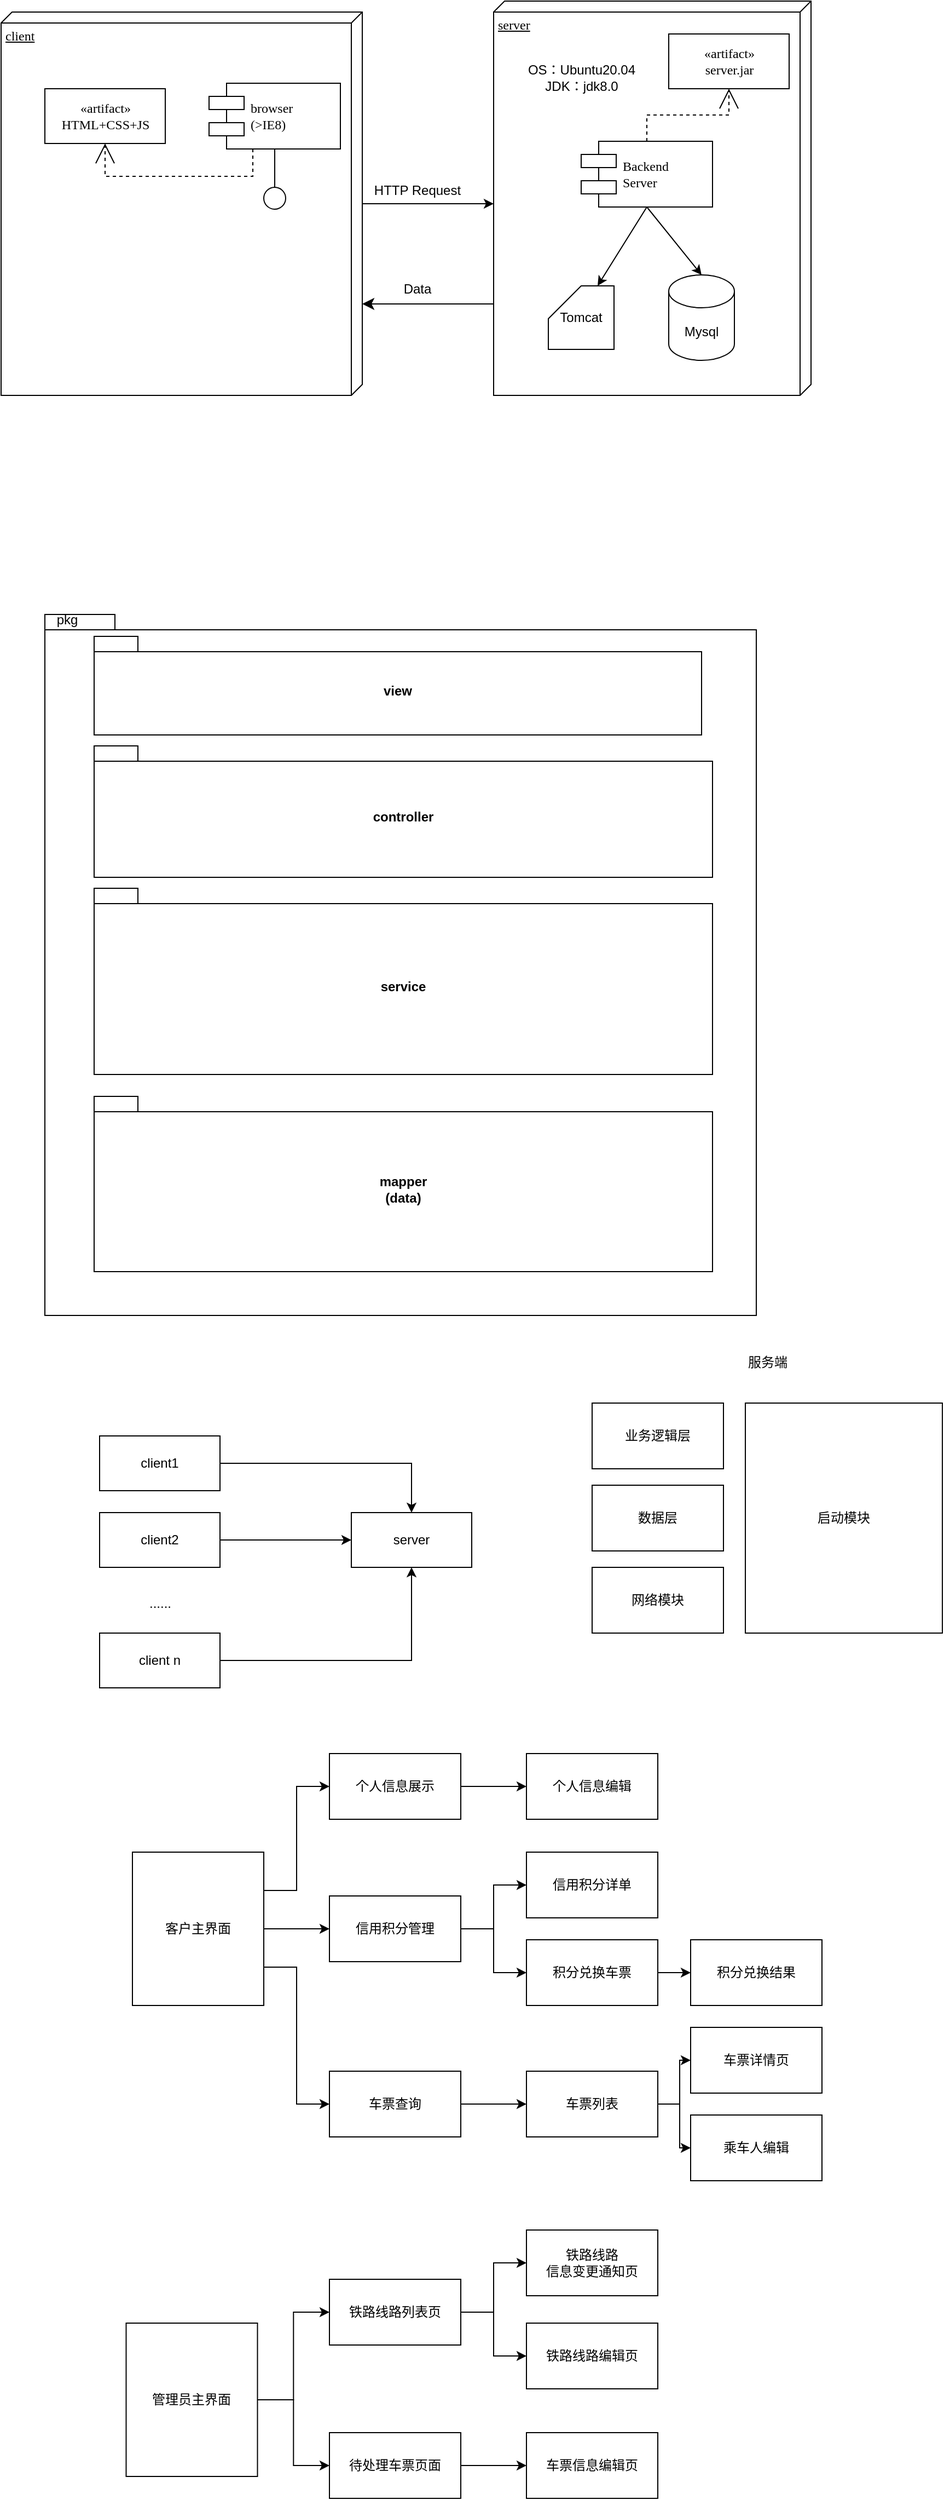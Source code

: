 <mxfile version="21.2.1" type="github">
  <diagram name="Page-1" id="5f0bae14-7c28-e335-631c-24af17079c00">
    <mxGraphModel dx="1400" dy="750" grid="1" gridSize="10" guides="1" tooltips="1" connect="1" arrows="1" fold="1" page="1" pageScale="1" pageWidth="1100" pageHeight="850" background="none" math="0" shadow="0">
      <root>
        <mxCell id="0" />
        <mxCell id="1" parent="0" />
        <mxCell id="ADbLzRabFqIskUaag4cb-22" style="edgeStyle=orthogonalEdgeStyle;rounded=0;orthogonalLoop=1;jettySize=auto;html=1;entryX=0;entryY=0;entryDx=185;entryDy=290;entryPerimeter=0;" edge="1" parent="1" source="39150e848f15840c-1" target="39150e848f15840c-2">
          <mxGeometry relative="1" as="geometry" />
        </mxCell>
        <mxCell id="39150e848f15840c-1" value="client" style="verticalAlign=top;align=left;spacingTop=8;spacingLeft=2;spacingRight=12;shape=cube;size=10;direction=south;fontStyle=4;html=1;rounded=0;shadow=0;comic=0;labelBackgroundColor=none;strokeWidth=1;fontFamily=Verdana;fontSize=12" parent="1" vertex="1">
          <mxGeometry x="120" y="70" width="330" height="350" as="geometry" />
        </mxCell>
        <mxCell id="39150e848f15840c-2" value="server" style="verticalAlign=top;align=left;spacingTop=8;spacingLeft=2;spacingRight=12;shape=cube;size=10;direction=south;fontStyle=4;html=1;rounded=0;shadow=0;comic=0;labelBackgroundColor=none;strokeWidth=1;fontFamily=Verdana;fontSize=12" parent="1" vertex="1">
          <mxGeometry x="570" y="60" width="290" height="360" as="geometry" />
        </mxCell>
        <mxCell id="39150e848f15840c-4" value="«artifact»&lt;br&gt;HTML+CSS+JS" style="html=1;rounded=0;shadow=0;comic=0;labelBackgroundColor=none;strokeWidth=1;fontFamily=Verdana;fontSize=12;align=center;" parent="1" vertex="1">
          <mxGeometry x="160" y="140" width="110" height="50" as="geometry" />
        </mxCell>
        <mxCell id="39150e848f15840c-5" value="browser&lt;br&gt;(&amp;gt;IE8)" style="shape=component;align=left;spacingLeft=36;rounded=0;shadow=0;comic=0;labelBackgroundColor=none;strokeWidth=1;fontFamily=Verdana;fontSize=12;html=1;" parent="1" vertex="1">
          <mxGeometry x="310" y="135" width="120" height="60" as="geometry" />
        </mxCell>
        <mxCell id="39150e848f15840c-6" value="" style="ellipse;whiteSpace=wrap;html=1;rounded=0;shadow=0;comic=0;labelBackgroundColor=none;strokeWidth=1;fontFamily=Verdana;fontSize=12;align=center;" parent="1" vertex="1">
          <mxGeometry x="360" y="230" width="20" height="20" as="geometry" />
        </mxCell>
        <mxCell id="39150e848f15840c-7" value="Backend &lt;br&gt;Server" style="shape=component;align=left;spacingLeft=36;rounded=0;shadow=0;comic=0;labelBackgroundColor=none;strokeWidth=1;fontFamily=Verdana;fontSize=12;html=1;" parent="1" vertex="1">
          <mxGeometry x="650" y="188" width="120" height="60" as="geometry" />
        </mxCell>
        <mxCell id="39150e848f15840c-8" value="«artifact»&lt;br style=&quot;border-color: var(--border-color);&quot;&gt;server.jar" style="html=1;rounded=0;shadow=0;comic=0;labelBackgroundColor=none;strokeWidth=1;fontFamily=Verdana;fontSize=12;align=center;" parent="1" vertex="1">
          <mxGeometry x="730" y="90" width="110" height="50" as="geometry" />
        </mxCell>
        <mxCell id="39150e848f15840c-14" style="edgeStyle=elbowEdgeStyle;rounded=0;html=1;labelBackgroundColor=none;startArrow=none;startFill=0;startSize=8;endArrow=none;endFill=0;endSize=16;fontFamily=Verdana;fontSize=12;" parent="1" source="39150e848f15840c-6" target="39150e848f15840c-5" edge="1">
          <mxGeometry relative="1" as="geometry" />
        </mxCell>
        <mxCell id="39150e848f15840c-15" style="edgeStyle=orthogonalEdgeStyle;rounded=0;html=1;labelBackgroundColor=none;startArrow=none;startFill=0;startSize=8;endArrow=open;endFill=0;endSize=16;fontFamily=Verdana;fontSize=12;dashed=1;" parent="1" source="39150e848f15840c-5" target="39150e848f15840c-4" edge="1">
          <mxGeometry relative="1" as="geometry">
            <Array as="points">
              <mxPoint x="350" y="220" />
              <mxPoint x="215" y="220" />
            </Array>
          </mxGeometry>
        </mxCell>
        <mxCell id="39150e848f15840c-16" style="edgeStyle=orthogonalEdgeStyle;rounded=0;html=1;dashed=1;labelBackgroundColor=none;startArrow=none;startFill=0;startSize=8;endArrow=open;endFill=0;endSize=16;fontFamily=Verdana;fontSize=12;" parent="1" source="39150e848f15840c-7" target="39150e848f15840c-8" edge="1">
          <mxGeometry relative="1" as="geometry" />
        </mxCell>
        <mxCell id="ADbLzRabFqIskUaag4cb-1" value="" style="shape=folder;fontStyle=1;spacingTop=10;tabWidth=40;tabHeight=14;tabPosition=left;html=1;whiteSpace=wrap;" vertex="1" parent="1">
          <mxGeometry x="160" y="620" width="650" height="640" as="geometry" />
        </mxCell>
        <mxCell id="ADbLzRabFqIskUaag4cb-2" value="view" style="shape=folder;fontStyle=1;spacingTop=10;tabWidth=40;tabHeight=14;tabPosition=left;html=1;whiteSpace=wrap;" vertex="1" parent="1">
          <mxGeometry x="205" y="640" width="555" height="90" as="geometry" />
        </mxCell>
        <mxCell id="ADbLzRabFqIskUaag4cb-3" value="controller" style="shape=folder;fontStyle=1;spacingTop=10;tabWidth=40;tabHeight=14;tabPosition=left;html=1;whiteSpace=wrap;" vertex="1" parent="1">
          <mxGeometry x="205" y="740" width="565" height="120" as="geometry" />
        </mxCell>
        <mxCell id="ADbLzRabFqIskUaag4cb-4" value="service" style="shape=folder;fontStyle=1;spacingTop=10;tabWidth=40;tabHeight=14;tabPosition=left;html=1;whiteSpace=wrap;" vertex="1" parent="1">
          <mxGeometry x="205" y="870" width="565" height="170" as="geometry" />
        </mxCell>
        <mxCell id="ADbLzRabFqIskUaag4cb-5" value="mapper&lt;br&gt;(data)" style="shape=folder;fontStyle=1;spacingTop=10;tabWidth=40;tabHeight=14;tabPosition=left;html=1;whiteSpace=wrap;" vertex="1" parent="1">
          <mxGeometry x="205" y="1060" width="565" height="160" as="geometry" />
        </mxCell>
        <mxCell id="ADbLzRabFqIskUaag4cb-6" value="pkg" style="text;html=1;align=center;verticalAlign=middle;resizable=0;points=[];autosize=1;strokeColor=none;fillColor=none;" vertex="1" parent="1">
          <mxGeometry x="160" y="610" width="40" height="30" as="geometry" />
        </mxCell>
        <mxCell id="ADbLzRabFqIskUaag4cb-18" value="" style="edgeStyle=orthogonalEdgeStyle;rounded=0;orthogonalLoop=1;jettySize=auto;html=1;" edge="1" parent="1" source="ADbLzRabFqIskUaag4cb-12" target="ADbLzRabFqIskUaag4cb-17">
          <mxGeometry relative="1" as="geometry" />
        </mxCell>
        <mxCell id="ADbLzRabFqIskUaag4cb-12" value="client1" style="html=1;whiteSpace=wrap;" vertex="1" parent="1">
          <mxGeometry x="210" y="1370" width="110" height="50" as="geometry" />
        </mxCell>
        <mxCell id="ADbLzRabFqIskUaag4cb-19" style="edgeStyle=orthogonalEdgeStyle;rounded=0;orthogonalLoop=1;jettySize=auto;html=1;entryX=0;entryY=0.5;entryDx=0;entryDy=0;" edge="1" parent="1" source="ADbLzRabFqIskUaag4cb-13" target="ADbLzRabFqIskUaag4cb-17">
          <mxGeometry relative="1" as="geometry" />
        </mxCell>
        <mxCell id="ADbLzRabFqIskUaag4cb-13" value="client2" style="html=1;whiteSpace=wrap;" vertex="1" parent="1">
          <mxGeometry x="210" y="1440" width="110" height="50" as="geometry" />
        </mxCell>
        <mxCell id="ADbLzRabFqIskUaag4cb-20" style="edgeStyle=orthogonalEdgeStyle;rounded=0;orthogonalLoop=1;jettySize=auto;html=1;entryX=0.5;entryY=1;entryDx=0;entryDy=0;" edge="1" parent="1" source="ADbLzRabFqIskUaag4cb-14" target="ADbLzRabFqIskUaag4cb-17">
          <mxGeometry relative="1" as="geometry" />
        </mxCell>
        <mxCell id="ADbLzRabFqIskUaag4cb-14" value="client n" style="html=1;whiteSpace=wrap;" vertex="1" parent="1">
          <mxGeometry x="210" y="1550" width="110" height="50" as="geometry" />
        </mxCell>
        <mxCell id="ADbLzRabFqIskUaag4cb-16" value="......" style="text;html=1;align=center;verticalAlign=middle;resizable=0;points=[];autosize=1;strokeColor=none;fillColor=none;" vertex="1" parent="1">
          <mxGeometry x="245" y="1508" width="40" height="30" as="geometry" />
        </mxCell>
        <mxCell id="ADbLzRabFqIskUaag4cb-17" value="server" style="html=1;whiteSpace=wrap;" vertex="1" parent="1">
          <mxGeometry x="440" y="1440" width="110" height="50" as="geometry" />
        </mxCell>
        <mxCell id="ADbLzRabFqIskUaag4cb-21" value="" style="shape=image;verticalLabelPosition=bottom;labelBackgroundColor=default;verticalAlign=top;aspect=fixed;imageAspect=0;image=https://www.google.cn/chrome/static/images/chrome-logo-m100.svg;" vertex="1" parent="1">
          <mxGeometry x="354.25" y="224.25" width="31.5" height="31.5" as="geometry" />
        </mxCell>
        <mxCell id="ADbLzRabFqIskUaag4cb-23" value="HTTP Request" style="text;html=1;align=center;verticalAlign=middle;resizable=0;points=[];autosize=1;strokeColor=none;fillColor=none;" vertex="1" parent="1">
          <mxGeometry x="450" y="218" width="100" height="30" as="geometry" />
        </mxCell>
        <mxCell id="ADbLzRabFqIskUaag4cb-25" value="" style="edgeStyle=segmentEdgeStyle;endArrow=classic;html=1;curved=0;rounded=0;endSize=8;startSize=8;exitX=0.768;exitY=0.999;exitDx=0;exitDy=0;exitPerimeter=0;" edge="1" parent="1" source="39150e848f15840c-2" target="39150e848f15840c-1">
          <mxGeometry width="50" height="50" relative="1" as="geometry">
            <mxPoint x="490" y="360" as="sourcePoint" />
            <mxPoint x="540" y="310" as="targetPoint" />
          </mxGeometry>
        </mxCell>
        <mxCell id="ADbLzRabFqIskUaag4cb-26" value="Data" style="text;html=1;align=center;verticalAlign=middle;resizable=0;points=[];autosize=1;strokeColor=none;fillColor=none;" vertex="1" parent="1">
          <mxGeometry x="475" y="308" width="50" height="30" as="geometry" />
        </mxCell>
        <mxCell id="ADbLzRabFqIskUaag4cb-27" value="Mysql" style="shape=cylinder3;whiteSpace=wrap;html=1;boundedLbl=1;backgroundOutline=1;size=15;" vertex="1" parent="1">
          <mxGeometry x="730" y="310" width="60" height="78" as="geometry" />
        </mxCell>
        <mxCell id="ADbLzRabFqIskUaag4cb-28" value="Tomcat" style="shape=card;whiteSpace=wrap;html=1;" vertex="1" parent="1">
          <mxGeometry x="620" y="320" width="60" height="58" as="geometry" />
        </mxCell>
        <mxCell id="ADbLzRabFqIskUaag4cb-29" value="" style="endArrow=classic;html=1;rounded=0;exitX=0.5;exitY=1;exitDx=0;exitDy=0;entryX=0;entryY=0;entryDx=45;entryDy=0;entryPerimeter=0;" edge="1" parent="1" source="39150e848f15840c-7" target="ADbLzRabFqIskUaag4cb-28">
          <mxGeometry width="50" height="50" relative="1" as="geometry">
            <mxPoint x="600" y="320" as="sourcePoint" />
            <mxPoint x="650" y="270" as="targetPoint" />
          </mxGeometry>
        </mxCell>
        <mxCell id="ADbLzRabFqIskUaag4cb-30" value="" style="endArrow=classic;html=1;rounded=0;entryX=0.5;entryY=0;entryDx=0;entryDy=0;entryPerimeter=0;exitX=0.5;exitY=1;exitDx=0;exitDy=0;" edge="1" parent="1" source="39150e848f15840c-7" target="ADbLzRabFqIskUaag4cb-27">
          <mxGeometry width="50" height="50" relative="1" as="geometry">
            <mxPoint x="770" y="290" as="sourcePoint" />
            <mxPoint x="820" y="240" as="targetPoint" />
          </mxGeometry>
        </mxCell>
        <mxCell id="ADbLzRabFqIskUaag4cb-31" value="OS：Ubuntu20.04&lt;br&gt;JDK：jdk8.0" style="text;html=1;align=center;verticalAlign=middle;resizable=0;points=[];autosize=1;strokeColor=none;fillColor=none;" vertex="1" parent="1">
          <mxGeometry x="590" y="110" width="120" height="40" as="geometry" />
        </mxCell>
        <mxCell id="ADbLzRabFqIskUaag4cb-32" value="业务逻辑层" style="rounded=0;whiteSpace=wrap;html=1;" vertex="1" parent="1">
          <mxGeometry x="660" y="1340" width="120" height="60" as="geometry" />
        </mxCell>
        <mxCell id="ADbLzRabFqIskUaag4cb-33" value="网络模块" style="rounded=0;whiteSpace=wrap;html=1;" vertex="1" parent="1">
          <mxGeometry x="660" y="1490" width="120" height="60" as="geometry" />
        </mxCell>
        <mxCell id="ADbLzRabFqIskUaag4cb-34" value="启动模块" style="rounded=0;whiteSpace=wrap;html=1;" vertex="1" parent="1">
          <mxGeometry x="800" y="1340" width="180" height="210" as="geometry" />
        </mxCell>
        <mxCell id="ADbLzRabFqIskUaag4cb-35" value="服务端" style="text;html=1;align=center;verticalAlign=middle;resizable=0;points=[];autosize=1;strokeColor=none;fillColor=none;" vertex="1" parent="1">
          <mxGeometry x="790" y="1288" width="60" height="30" as="geometry" />
        </mxCell>
        <mxCell id="ADbLzRabFqIskUaag4cb-36" value="数据层" style="rounded=0;whiteSpace=wrap;html=1;" vertex="1" parent="1">
          <mxGeometry x="660" y="1415" width="120" height="60" as="geometry" />
        </mxCell>
        <mxCell id="ADbLzRabFqIskUaag4cb-55" style="edgeStyle=orthogonalEdgeStyle;rounded=0;orthogonalLoop=1;jettySize=auto;html=1;entryX=0;entryY=0.5;entryDx=0;entryDy=0;exitX=1;exitY=0.25;exitDx=0;exitDy=0;" edge="1" parent="1" source="ADbLzRabFqIskUaag4cb-37" target="ADbLzRabFqIskUaag4cb-38">
          <mxGeometry relative="1" as="geometry" />
        </mxCell>
        <mxCell id="ADbLzRabFqIskUaag4cb-59" style="edgeStyle=orthogonalEdgeStyle;rounded=0;orthogonalLoop=1;jettySize=auto;html=1;entryX=0;entryY=0.5;entryDx=0;entryDy=0;" edge="1" parent="1" source="ADbLzRabFqIskUaag4cb-37" target="ADbLzRabFqIskUaag4cb-39">
          <mxGeometry relative="1" as="geometry" />
        </mxCell>
        <mxCell id="ADbLzRabFqIskUaag4cb-63" style="edgeStyle=orthogonalEdgeStyle;rounded=0;orthogonalLoop=1;jettySize=auto;html=1;entryX=0;entryY=0.5;entryDx=0;entryDy=0;exitX=1;exitY=0.75;exitDx=0;exitDy=0;" edge="1" parent="1" source="ADbLzRabFqIskUaag4cb-37" target="ADbLzRabFqIskUaag4cb-40">
          <mxGeometry relative="1" as="geometry" />
        </mxCell>
        <mxCell id="ADbLzRabFqIskUaag4cb-37" value="客户主界面" style="rounded=0;whiteSpace=wrap;html=1;" vertex="1" parent="1">
          <mxGeometry x="240" y="1750" width="120" height="140" as="geometry" />
        </mxCell>
        <mxCell id="ADbLzRabFqIskUaag4cb-56" style="edgeStyle=orthogonalEdgeStyle;rounded=0;orthogonalLoop=1;jettySize=auto;html=1;entryX=0;entryY=0.5;entryDx=0;entryDy=0;" edge="1" parent="1" source="ADbLzRabFqIskUaag4cb-38" target="ADbLzRabFqIskUaag4cb-41">
          <mxGeometry relative="1" as="geometry" />
        </mxCell>
        <mxCell id="ADbLzRabFqIskUaag4cb-38" value="个人信息展示" style="rounded=0;whiteSpace=wrap;html=1;" vertex="1" parent="1">
          <mxGeometry x="420" y="1660" width="120" height="60" as="geometry" />
        </mxCell>
        <mxCell id="ADbLzRabFqIskUaag4cb-60" style="edgeStyle=orthogonalEdgeStyle;rounded=0;orthogonalLoop=1;jettySize=auto;html=1;entryX=0;entryY=0.5;entryDx=0;entryDy=0;" edge="1" parent="1" source="ADbLzRabFqIskUaag4cb-39" target="ADbLzRabFqIskUaag4cb-42">
          <mxGeometry relative="1" as="geometry" />
        </mxCell>
        <mxCell id="ADbLzRabFqIskUaag4cb-61" style="edgeStyle=orthogonalEdgeStyle;rounded=0;orthogonalLoop=1;jettySize=auto;html=1;" edge="1" parent="1" source="ADbLzRabFqIskUaag4cb-39" target="ADbLzRabFqIskUaag4cb-43">
          <mxGeometry relative="1" as="geometry" />
        </mxCell>
        <mxCell id="ADbLzRabFqIskUaag4cb-39" value="信用积分管理" style="rounded=0;whiteSpace=wrap;html=1;" vertex="1" parent="1">
          <mxGeometry x="420" y="1790" width="120" height="60" as="geometry" />
        </mxCell>
        <mxCell id="ADbLzRabFqIskUaag4cb-64" style="edgeStyle=orthogonalEdgeStyle;rounded=0;orthogonalLoop=1;jettySize=auto;html=1;entryX=0;entryY=0.5;entryDx=0;entryDy=0;" edge="1" parent="1" source="ADbLzRabFqIskUaag4cb-40" target="ADbLzRabFqIskUaag4cb-45">
          <mxGeometry relative="1" as="geometry" />
        </mxCell>
        <mxCell id="ADbLzRabFqIskUaag4cb-40" value="车票查询" style="rounded=0;whiteSpace=wrap;html=1;" vertex="1" parent="1">
          <mxGeometry x="420" y="1950" width="120" height="60" as="geometry" />
        </mxCell>
        <mxCell id="ADbLzRabFqIskUaag4cb-41" value="个人信息编辑" style="rounded=0;whiteSpace=wrap;html=1;" vertex="1" parent="1">
          <mxGeometry x="600" y="1660" width="120" height="60" as="geometry" />
        </mxCell>
        <mxCell id="ADbLzRabFqIskUaag4cb-42" value="信用积分详单" style="rounded=0;whiteSpace=wrap;html=1;" vertex="1" parent="1">
          <mxGeometry x="600" y="1750" width="120" height="60" as="geometry" />
        </mxCell>
        <mxCell id="ADbLzRabFqIskUaag4cb-62" style="edgeStyle=orthogonalEdgeStyle;rounded=0;orthogonalLoop=1;jettySize=auto;html=1;" edge="1" parent="1" source="ADbLzRabFqIskUaag4cb-43" target="ADbLzRabFqIskUaag4cb-44">
          <mxGeometry relative="1" as="geometry" />
        </mxCell>
        <mxCell id="ADbLzRabFqIskUaag4cb-43" value="积分兑换车票" style="rounded=0;whiteSpace=wrap;html=1;" vertex="1" parent="1">
          <mxGeometry x="600" y="1830" width="120" height="60" as="geometry" />
        </mxCell>
        <mxCell id="ADbLzRabFqIskUaag4cb-44" value="积分兑换结果" style="rounded=0;whiteSpace=wrap;html=1;" vertex="1" parent="1">
          <mxGeometry x="750" y="1830" width="120" height="60" as="geometry" />
        </mxCell>
        <mxCell id="ADbLzRabFqIskUaag4cb-65" style="edgeStyle=orthogonalEdgeStyle;rounded=0;orthogonalLoop=1;jettySize=auto;html=1;" edge="1" parent="1" source="ADbLzRabFqIskUaag4cb-45" target="ADbLzRabFqIskUaag4cb-46">
          <mxGeometry relative="1" as="geometry" />
        </mxCell>
        <mxCell id="ADbLzRabFqIskUaag4cb-66" style="edgeStyle=orthogonalEdgeStyle;rounded=0;orthogonalLoop=1;jettySize=auto;html=1;" edge="1" parent="1" source="ADbLzRabFqIskUaag4cb-45" target="ADbLzRabFqIskUaag4cb-47">
          <mxGeometry relative="1" as="geometry" />
        </mxCell>
        <mxCell id="ADbLzRabFqIskUaag4cb-45" value="车票列表" style="rounded=0;whiteSpace=wrap;html=1;" vertex="1" parent="1">
          <mxGeometry x="600" y="1950" width="120" height="60" as="geometry" />
        </mxCell>
        <mxCell id="ADbLzRabFqIskUaag4cb-46" value="车票详情页" style="rounded=0;whiteSpace=wrap;html=1;" vertex="1" parent="1">
          <mxGeometry x="750" y="1910" width="120" height="60" as="geometry" />
        </mxCell>
        <mxCell id="ADbLzRabFqIskUaag4cb-47" value="乘车人编辑" style="rounded=0;whiteSpace=wrap;html=1;" vertex="1" parent="1">
          <mxGeometry x="750" y="1990" width="120" height="60" as="geometry" />
        </mxCell>
        <mxCell id="ADbLzRabFqIskUaag4cb-67" style="edgeStyle=orthogonalEdgeStyle;rounded=0;orthogonalLoop=1;jettySize=auto;html=1;entryX=0;entryY=0.5;entryDx=0;entryDy=0;" edge="1" parent="1" source="ADbLzRabFqIskUaag4cb-49" target="ADbLzRabFqIskUaag4cb-50">
          <mxGeometry relative="1" as="geometry" />
        </mxCell>
        <mxCell id="ADbLzRabFqIskUaag4cb-68" style="edgeStyle=orthogonalEdgeStyle;rounded=0;orthogonalLoop=1;jettySize=auto;html=1;" edge="1" parent="1" source="ADbLzRabFqIskUaag4cb-49" target="ADbLzRabFqIskUaag4cb-53">
          <mxGeometry relative="1" as="geometry" />
        </mxCell>
        <mxCell id="ADbLzRabFqIskUaag4cb-49" value="管理员主界面" style="rounded=0;whiteSpace=wrap;html=1;" vertex="1" parent="1">
          <mxGeometry x="234.25" y="2180" width="120" height="140" as="geometry" />
        </mxCell>
        <mxCell id="ADbLzRabFqIskUaag4cb-69" style="edgeStyle=orthogonalEdgeStyle;rounded=0;orthogonalLoop=1;jettySize=auto;html=1;entryX=0;entryY=0.5;entryDx=0;entryDy=0;" edge="1" parent="1" source="ADbLzRabFqIskUaag4cb-50" target="ADbLzRabFqIskUaag4cb-51">
          <mxGeometry relative="1" as="geometry" />
        </mxCell>
        <mxCell id="ADbLzRabFqIskUaag4cb-70" style="edgeStyle=orthogonalEdgeStyle;rounded=0;orthogonalLoop=1;jettySize=auto;html=1;" edge="1" parent="1" source="ADbLzRabFqIskUaag4cb-50" target="ADbLzRabFqIskUaag4cb-52">
          <mxGeometry relative="1" as="geometry" />
        </mxCell>
        <mxCell id="ADbLzRabFqIskUaag4cb-50" value="铁路线路列表页" style="rounded=0;whiteSpace=wrap;html=1;" vertex="1" parent="1">
          <mxGeometry x="420" y="2140" width="120" height="60" as="geometry" />
        </mxCell>
        <mxCell id="ADbLzRabFqIskUaag4cb-51" value="铁路线路&lt;br&gt;信息变更通知页" style="rounded=0;whiteSpace=wrap;html=1;" vertex="1" parent="1">
          <mxGeometry x="600" y="2095" width="120" height="60" as="geometry" />
        </mxCell>
        <mxCell id="ADbLzRabFqIskUaag4cb-52" value="铁路线路编辑页" style="rounded=0;whiteSpace=wrap;html=1;" vertex="1" parent="1">
          <mxGeometry x="600" y="2180" width="120" height="60" as="geometry" />
        </mxCell>
        <mxCell id="ADbLzRabFqIskUaag4cb-71" style="edgeStyle=orthogonalEdgeStyle;rounded=0;orthogonalLoop=1;jettySize=auto;html=1;" edge="1" parent="1" source="ADbLzRabFqIskUaag4cb-53" target="ADbLzRabFqIskUaag4cb-54">
          <mxGeometry relative="1" as="geometry" />
        </mxCell>
        <mxCell id="ADbLzRabFqIskUaag4cb-53" value="待处理车票页面" style="rounded=0;whiteSpace=wrap;html=1;" vertex="1" parent="1">
          <mxGeometry x="420" y="2280" width="120" height="60" as="geometry" />
        </mxCell>
        <mxCell id="ADbLzRabFqIskUaag4cb-54" value="车票信息编辑页" style="rounded=0;whiteSpace=wrap;html=1;" vertex="1" parent="1">
          <mxGeometry x="600" y="2280" width="120" height="60" as="geometry" />
        </mxCell>
      </root>
    </mxGraphModel>
  </diagram>
</mxfile>

